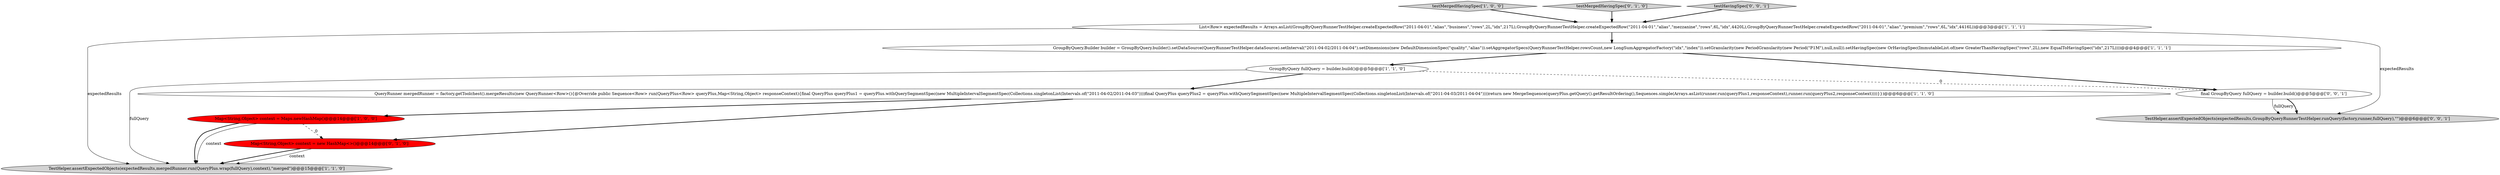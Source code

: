 digraph {
6 [style = filled, label = "TestHelper.assertExpectedObjects(expectedResults,mergedRunner.run(QueryPlus.wrap(fullQuery),context),\"merged\")@@@15@@@['1', '1', '0']", fillcolor = lightgray, shape = ellipse image = "AAA0AAABBB1BBB"];
5 [style = filled, label = "GroupByQuery fullQuery = builder.build()@@@5@@@['1', '1', '0']", fillcolor = white, shape = ellipse image = "AAA0AAABBB1BBB"];
11 [style = filled, label = "TestHelper.assertExpectedObjects(expectedResults,GroupByQueryRunnerTestHelper.runQuery(factory,runner,fullQuery),\"\")@@@6@@@['0', '0', '1']", fillcolor = lightgray, shape = ellipse image = "AAA0AAABBB3BBB"];
2 [style = filled, label = "Map<String,Object> context = Maps.newHashMap()@@@14@@@['1', '0', '0']", fillcolor = red, shape = ellipse image = "AAA1AAABBB1BBB"];
1 [style = filled, label = "GroupByQuery.Builder builder = GroupByQuery.builder().setDataSource(QueryRunnerTestHelper.dataSource).setInterval(\"2011-04-02/2011-04-04\").setDimensions(new DefaultDimensionSpec(\"quality\",\"alias\")).setAggregatorSpecs(QueryRunnerTestHelper.rowsCount,new LongSumAggregatorFactory(\"idx\",\"index\")).setGranularity(new PeriodGranularity(new Period(\"P1M\"),null,null)).setHavingSpec(new OrHavingSpec(ImmutableList.of(new GreaterThanHavingSpec(\"rows\",2L),new EqualToHavingSpec(\"idx\",217L))))@@@4@@@['1', '1', '1']", fillcolor = white, shape = ellipse image = "AAA0AAABBB1BBB"];
7 [style = filled, label = "Map<String,Object> context = new HashMap<>()@@@14@@@['0', '1', '0']", fillcolor = red, shape = ellipse image = "AAA1AAABBB2BBB"];
3 [style = filled, label = "testMergedHavingSpec['1', '0', '0']", fillcolor = lightgray, shape = diamond image = "AAA0AAABBB1BBB"];
4 [style = filled, label = "QueryRunner mergedRunner = factory.getToolchest().mergeResults(new QueryRunner<Row>(){@Override public Sequence<Row> run(QueryPlus<Row> queryPlus,Map<String,Object> responseContext){final QueryPlus queryPlus1 = queryPlus.withQuerySegmentSpec(new MultipleIntervalSegmentSpec(Collections.singletonList(Intervals.of(\"2011-04-02/2011-04-03\"))))final QueryPlus queryPlus2 = queryPlus.withQuerySegmentSpec(new MultipleIntervalSegmentSpec(Collections.singletonList(Intervals.of(\"2011-04-03/2011-04-04\"))))return new MergeSequence(queryPlus.getQuery().getResultOrdering(),Sequences.simple(Arrays.asList(runner.run(queryPlus1,responseContext),runner.run(queryPlus2,responseContext))))}})@@@6@@@['1', '1', '0']", fillcolor = white, shape = ellipse image = "AAA0AAABBB1BBB"];
8 [style = filled, label = "testMergedHavingSpec['0', '1', '0']", fillcolor = lightgray, shape = diamond image = "AAA0AAABBB2BBB"];
0 [style = filled, label = "List<Row> expectedResults = Arrays.asList(GroupByQueryRunnerTestHelper.createExpectedRow(\"2011-04-01\",\"alias\",\"business\",\"rows\",2L,\"idx\",217L),GroupByQueryRunnerTestHelper.createExpectedRow(\"2011-04-01\",\"alias\",\"mezzanine\",\"rows\",6L,\"idx\",4420L),GroupByQueryRunnerTestHelper.createExpectedRow(\"2011-04-01\",\"alias\",\"premium\",\"rows\",6L,\"idx\",4416L))@@@3@@@['1', '1', '1']", fillcolor = white, shape = ellipse image = "AAA0AAABBB1BBB"];
9 [style = filled, label = "final GroupByQuery fullQuery = builder.build()@@@5@@@['0', '0', '1']", fillcolor = white, shape = ellipse image = "AAA0AAABBB3BBB"];
10 [style = filled, label = "testHavingSpec['0', '0', '1']", fillcolor = lightgray, shape = diamond image = "AAA0AAABBB3BBB"];
1->5 [style = bold, label=""];
8->0 [style = bold, label=""];
9->11 [style = solid, label="fullQuery"];
3->0 [style = bold, label=""];
10->0 [style = bold, label=""];
2->6 [style = solid, label="context"];
5->9 [style = dashed, label="0"];
1->9 [style = bold, label=""];
7->6 [style = solid, label="context"];
4->2 [style = bold, label=""];
0->11 [style = solid, label="expectedResults"];
9->11 [style = bold, label=""];
2->7 [style = dashed, label="0"];
0->6 [style = solid, label="expectedResults"];
2->6 [style = bold, label=""];
0->1 [style = bold, label=""];
4->7 [style = bold, label=""];
5->4 [style = bold, label=""];
7->6 [style = bold, label=""];
5->6 [style = solid, label="fullQuery"];
}
